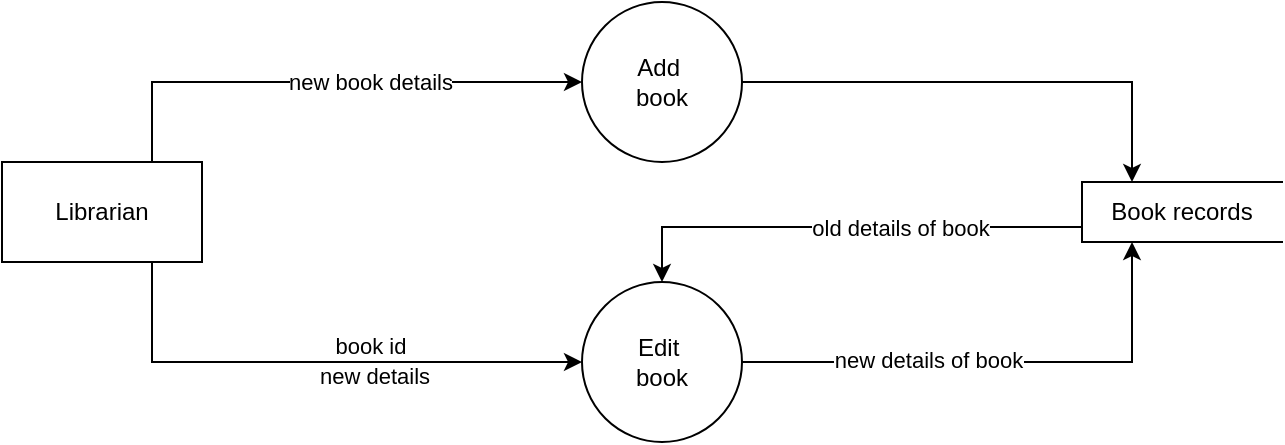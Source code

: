 <mxfile version="24.6.4" type="device">
  <diagram name="Page-1" id="BPlnh9W2TdtmaW7FqwBL">
    <mxGraphModel dx="862" dy="546" grid="1" gridSize="10" guides="1" tooltips="1" connect="1" arrows="1" fold="1" page="1" pageScale="1" pageWidth="827" pageHeight="1169" math="0" shadow="0">
      <root>
        <mxCell id="0" />
        <mxCell id="1" parent="0" />
        <mxCell id="UVLS8qO6oxnrfLZlEGfA-4" style="edgeStyle=orthogonalEdgeStyle;rounded=0;orthogonalLoop=1;jettySize=auto;html=1;exitX=0.75;exitY=0;exitDx=0;exitDy=0;entryX=0;entryY=0.5;entryDx=0;entryDy=0;" edge="1" parent="1" source="UVLS8qO6oxnrfLZlEGfA-1" target="UVLS8qO6oxnrfLZlEGfA-2">
          <mxGeometry relative="1" as="geometry" />
        </mxCell>
        <mxCell id="UVLS8qO6oxnrfLZlEGfA-7" value="new book details" style="edgeLabel;html=1;align=center;verticalAlign=middle;resizable=0;points=[];" vertex="1" connectable="0" parent="UVLS8qO6oxnrfLZlEGfA-4">
          <mxGeometry x="0.167" y="-2" relative="1" as="geometry">
            <mxPoint y="-2" as="offset" />
          </mxGeometry>
        </mxCell>
        <mxCell id="UVLS8qO6oxnrfLZlEGfA-6" style="edgeStyle=orthogonalEdgeStyle;rounded=0;orthogonalLoop=1;jettySize=auto;html=1;exitX=0.75;exitY=1;exitDx=0;exitDy=0;entryX=0;entryY=0.5;entryDx=0;entryDy=0;" edge="1" parent="1" source="UVLS8qO6oxnrfLZlEGfA-1" target="UVLS8qO6oxnrfLZlEGfA-3">
          <mxGeometry relative="1" as="geometry" />
        </mxCell>
        <mxCell id="UVLS8qO6oxnrfLZlEGfA-15" value="book id" style="edgeLabel;html=1;align=center;verticalAlign=middle;resizable=0;points=[];" vertex="1" connectable="0" parent="UVLS8qO6oxnrfLZlEGfA-6">
          <mxGeometry x="0.198" y="-1" relative="1" as="geometry">
            <mxPoint y="-9" as="offset" />
          </mxGeometry>
        </mxCell>
        <mxCell id="UVLS8qO6oxnrfLZlEGfA-16" value="new details" style="edgeLabel;html=1;align=center;verticalAlign=middle;resizable=0;points=[];" vertex="1" connectable="0" parent="UVLS8qO6oxnrfLZlEGfA-6">
          <mxGeometry x="0.213" relative="1" as="geometry">
            <mxPoint y="7" as="offset" />
          </mxGeometry>
        </mxCell>
        <mxCell id="UVLS8qO6oxnrfLZlEGfA-1" value="Librarian" style="html=1;dashed=0;whiteSpace=wrap;" vertex="1" parent="1">
          <mxGeometry x="60" y="230" width="100" height="50" as="geometry" />
        </mxCell>
        <mxCell id="UVLS8qO6oxnrfLZlEGfA-9" style="edgeStyle=orthogonalEdgeStyle;rounded=0;orthogonalLoop=1;jettySize=auto;html=1;exitX=1;exitY=0.5;exitDx=0;exitDy=0;entryX=0.25;entryY=0;entryDx=0;entryDy=0;" edge="1" parent="1" source="UVLS8qO6oxnrfLZlEGfA-2" target="UVLS8qO6oxnrfLZlEGfA-8">
          <mxGeometry relative="1" as="geometry" />
        </mxCell>
        <mxCell id="UVLS8qO6oxnrfLZlEGfA-2" value="Add&amp;nbsp;&lt;div&gt;book&lt;/div&gt;" style="shape=ellipse;html=1;dashed=0;whiteSpace=wrap;aspect=fixed;perimeter=ellipsePerimeter;" vertex="1" parent="1">
          <mxGeometry x="350" y="150" width="80" height="80" as="geometry" />
        </mxCell>
        <mxCell id="UVLS8qO6oxnrfLZlEGfA-12" style="edgeStyle=orthogonalEdgeStyle;rounded=0;orthogonalLoop=1;jettySize=auto;html=1;exitX=1;exitY=0.5;exitDx=0;exitDy=0;entryX=0.25;entryY=1;entryDx=0;entryDy=0;" edge="1" parent="1" source="UVLS8qO6oxnrfLZlEGfA-3" target="UVLS8qO6oxnrfLZlEGfA-8">
          <mxGeometry relative="1" as="geometry" />
        </mxCell>
        <mxCell id="UVLS8qO6oxnrfLZlEGfA-18" value="new details of book" style="edgeLabel;html=1;align=center;verticalAlign=middle;resizable=0;points=[];" vertex="1" connectable="0" parent="UVLS8qO6oxnrfLZlEGfA-12">
          <mxGeometry x="-0.437" y="1" relative="1" as="geometry">
            <mxPoint x="21" as="offset" />
          </mxGeometry>
        </mxCell>
        <mxCell id="UVLS8qO6oxnrfLZlEGfA-3" value="Edit&amp;nbsp;&lt;div&gt;book&lt;/div&gt;" style="shape=ellipse;html=1;dashed=0;whiteSpace=wrap;aspect=fixed;perimeter=ellipsePerimeter;" vertex="1" parent="1">
          <mxGeometry x="350" y="290" width="80" height="80" as="geometry" />
        </mxCell>
        <mxCell id="UVLS8qO6oxnrfLZlEGfA-11" style="edgeStyle=orthogonalEdgeStyle;rounded=0;orthogonalLoop=1;jettySize=auto;html=1;exitX=0;exitY=0.75;exitDx=0;exitDy=0;entryX=0.5;entryY=0;entryDx=0;entryDy=0;" edge="1" parent="1" source="UVLS8qO6oxnrfLZlEGfA-8" target="UVLS8qO6oxnrfLZlEGfA-3">
          <mxGeometry relative="1" as="geometry" />
        </mxCell>
        <mxCell id="UVLS8qO6oxnrfLZlEGfA-17" value="old details of book" style="edgeLabel;html=1;align=center;verticalAlign=middle;resizable=0;points=[];" vertex="1" connectable="0" parent="UVLS8qO6oxnrfLZlEGfA-11">
          <mxGeometry x="-0.232" y="3" relative="1" as="geometry">
            <mxPoint y="-3" as="offset" />
          </mxGeometry>
        </mxCell>
        <mxCell id="UVLS8qO6oxnrfLZlEGfA-8" value="Book records" style="html=1;dashed=0;whiteSpace=wrap;shape=partialRectangle;right=0;" vertex="1" parent="1">
          <mxGeometry x="600" y="240" width="100" height="30" as="geometry" />
        </mxCell>
      </root>
    </mxGraphModel>
  </diagram>
</mxfile>
